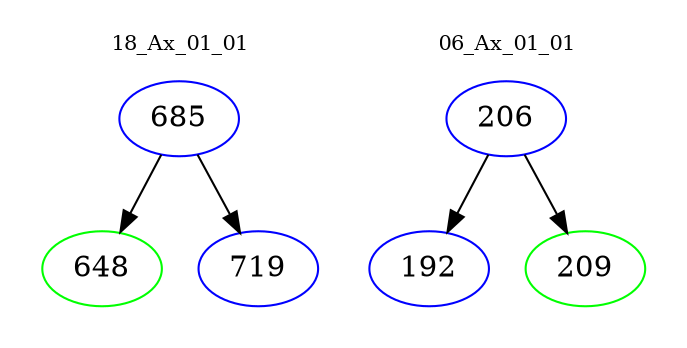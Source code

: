 digraph{
subgraph cluster_0 {
color = white
label = "18_Ax_01_01";
fontsize=10;
T0_685 [label="685", color="blue"]
T0_685 -> T0_648 [color="black"]
T0_648 [label="648", color="green"]
T0_685 -> T0_719 [color="black"]
T0_719 [label="719", color="blue"]
}
subgraph cluster_1 {
color = white
label = "06_Ax_01_01";
fontsize=10;
T1_206 [label="206", color="blue"]
T1_206 -> T1_192 [color="black"]
T1_192 [label="192", color="blue"]
T1_206 -> T1_209 [color="black"]
T1_209 [label="209", color="green"]
}
}
